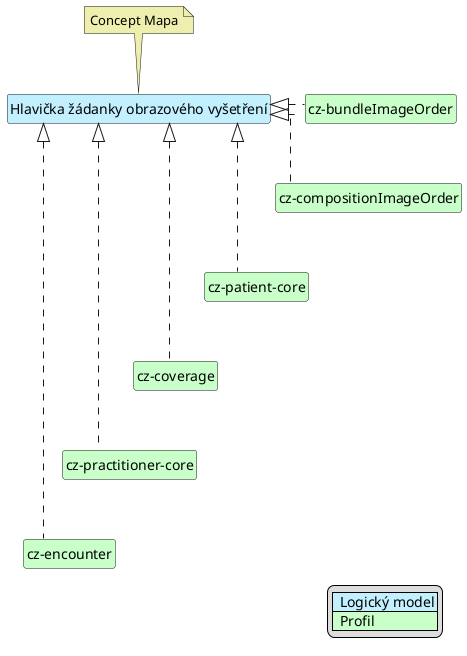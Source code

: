 @startuml
hide circle
hide stereotype
hide members
hide methods
skinparam linetype ortho
skinparam class {
BackgroundColor<<LogicalModel>> #APPLICATION
BackgroundColor<<Profile>> #TECHNOLOGY
}
legend right
| <#APPLICATION>  Logický model |
| <#TECHNOLOGY>  Profil |
endlegend
class "Hlavička žádanky obrazového vyšetření" <<LogicalModel>> [[StructureDefinition-HeaderImagingOrder.html]]
note top #EEEEAE [[ConceptMap-HeaderImagingOrder2FHIR-cz.html]]
Concept Mapa
endnote
/'
class "Additional Recipient" <<LogicalModel>> [[StructureDefinition-AdditionalRecipientCz.html]]
class "Author" <<LogicalModel>> [[StructureDefinition-AuthorCz.html]]
class "Information about coverage" <<LogicalModel>> [[StructureDefinition-CoverageOrderCz.html]]
class "Document metadata" <<LogicalModel>> [[StructureDefinition-DocumentMetadataCz.html]]
class "Health insurance and payment information" <<LogicalModel>> [[StructureDefinition-PayerCz.html]]
class "Requested Performer" <<LogicalModel>> [[StructureDefinition-RequestedPerformerCz.html]]
class "Identification" <<LogicalModel>> [[StructureDefinition-SubjectCz.html]]
class "Related contact information of the Patient/subject" <<LogicalModel>> [[StructureDefinition-SubjectCz.html]]
'/
class "cz-encounter" <<Profile>> [[https://build.fhir.org/ig/HL7-cz/cz-core/StructureDefinition-cz-encounter.html]]
class "cz-coverage" <<Profile>> [[https://build.fhir.org/ig/HL7-cz/cz-core/StructureDefinition-cz-coverage.html]]
class "cz-patient-core" <<Profile>> [[https://build.fhir.org/ig/HL7-cz/cz-core/StructureDefinition-cz-patient-core.html]]
class "cz-practitioner-core" <<Profile>> [[https://build.fhir.org/ig/HL7-cz/cz-core/StructureDefinition-cz-practitioner-core.html]]
class "cz-bundleImageOrder" <<Profile>> [[StructureDefinition-cz-bundleImageOrder.html]]
class "cz-compositionImageOrder" <<Profile>> [[StructureDefinition-cz-compositionImageOrder.html]]
"Hlavička žádanky obrazového vyšetření" <|. "cz-compositionImageOrder"
"Hlavička žádanky obrazového vyšetření" <|. "cz-bundleImageOrder"
"Hlavička žádanky obrazového vyšetření" <|. "cz-patient-core"
"Hlavička žádanky obrazového vyšetření" <|. "cz-coverage"
"Hlavička žádanky obrazového vyšetření" <|. "cz-practitioner-core"
"Hlavička žádanky obrazového vyšetření" <|. "cz-encounter"
"cz-bundleImageOrder" -d[hidden]-> "cz-compositionImageOrder"
"cz-compositionImageOrder" -d[hidden]-> "cz-patient-core"
"cz-patient-core" -d[hidden]-> "cz-coverage"
"cz-coverage" -d[hidden]-> "cz-practitioner-core"
"cz-practitioner-core" -d[hidden]-> "cz-encounter"
@enduml
